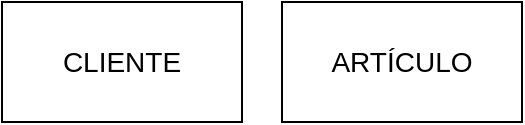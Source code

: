<mxfile version="21.8.0" type="github">
  <diagram name="Página-1" id="TQR9zlu6BJ1Qan-c5ReP">
    <mxGraphModel dx="1434" dy="795" grid="1" gridSize="10" guides="1" tooltips="1" connect="1" arrows="1" fold="1" page="1" pageScale="1" pageWidth="827" pageHeight="1169" math="0" shadow="0">
      <root>
        <mxCell id="0" />
        <mxCell id="1" parent="0" />
        <mxCell id="3EP7MokuOxrkHio_u1YS-1" value="CLIENTE" style="rounded=0;whiteSpace=wrap;html=1;fontSize=14;" vertex="1" parent="1">
          <mxGeometry x="40" y="80" width="120" height="60" as="geometry" />
        </mxCell>
        <mxCell id="3EP7MokuOxrkHio_u1YS-2" value="ARTÍCULO" style="rounded=0;whiteSpace=wrap;html=1;fontSize=14;" vertex="1" parent="1">
          <mxGeometry x="180" y="80" width="120" height="60" as="geometry" />
        </mxCell>
      </root>
    </mxGraphModel>
  </diagram>
</mxfile>
